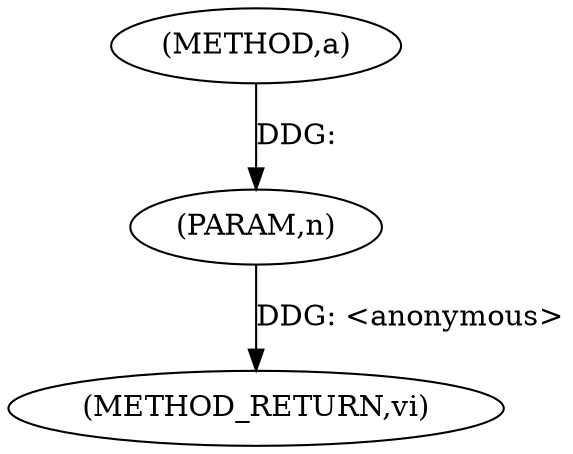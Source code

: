 digraph "a" {  
"1000117" [label = "(METHOD,a)" ]
"1000120" [label = "(METHOD_RETURN,vi)" ]
"1000118" [label = "(PARAM,n)" ]
  "1000118" -> "1000120"  [ label = "DDG: <anonymous>"] 
  "1000117" -> "1000118"  [ label = "DDG: "] 
}
